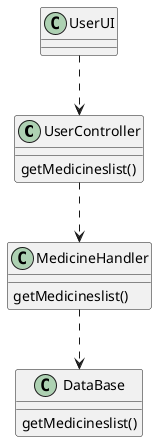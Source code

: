 @startuml

class UserController {
  getMedicineslist()
}


class UserUI {
}

class DataBase {
getMedicineslist()
}


class MedicineHandler {
 getMedicineslist()
}

UserUI ..> UserController
UserController ..> MedicineHandler
MedicineHandler ..> DataBase


@enduml